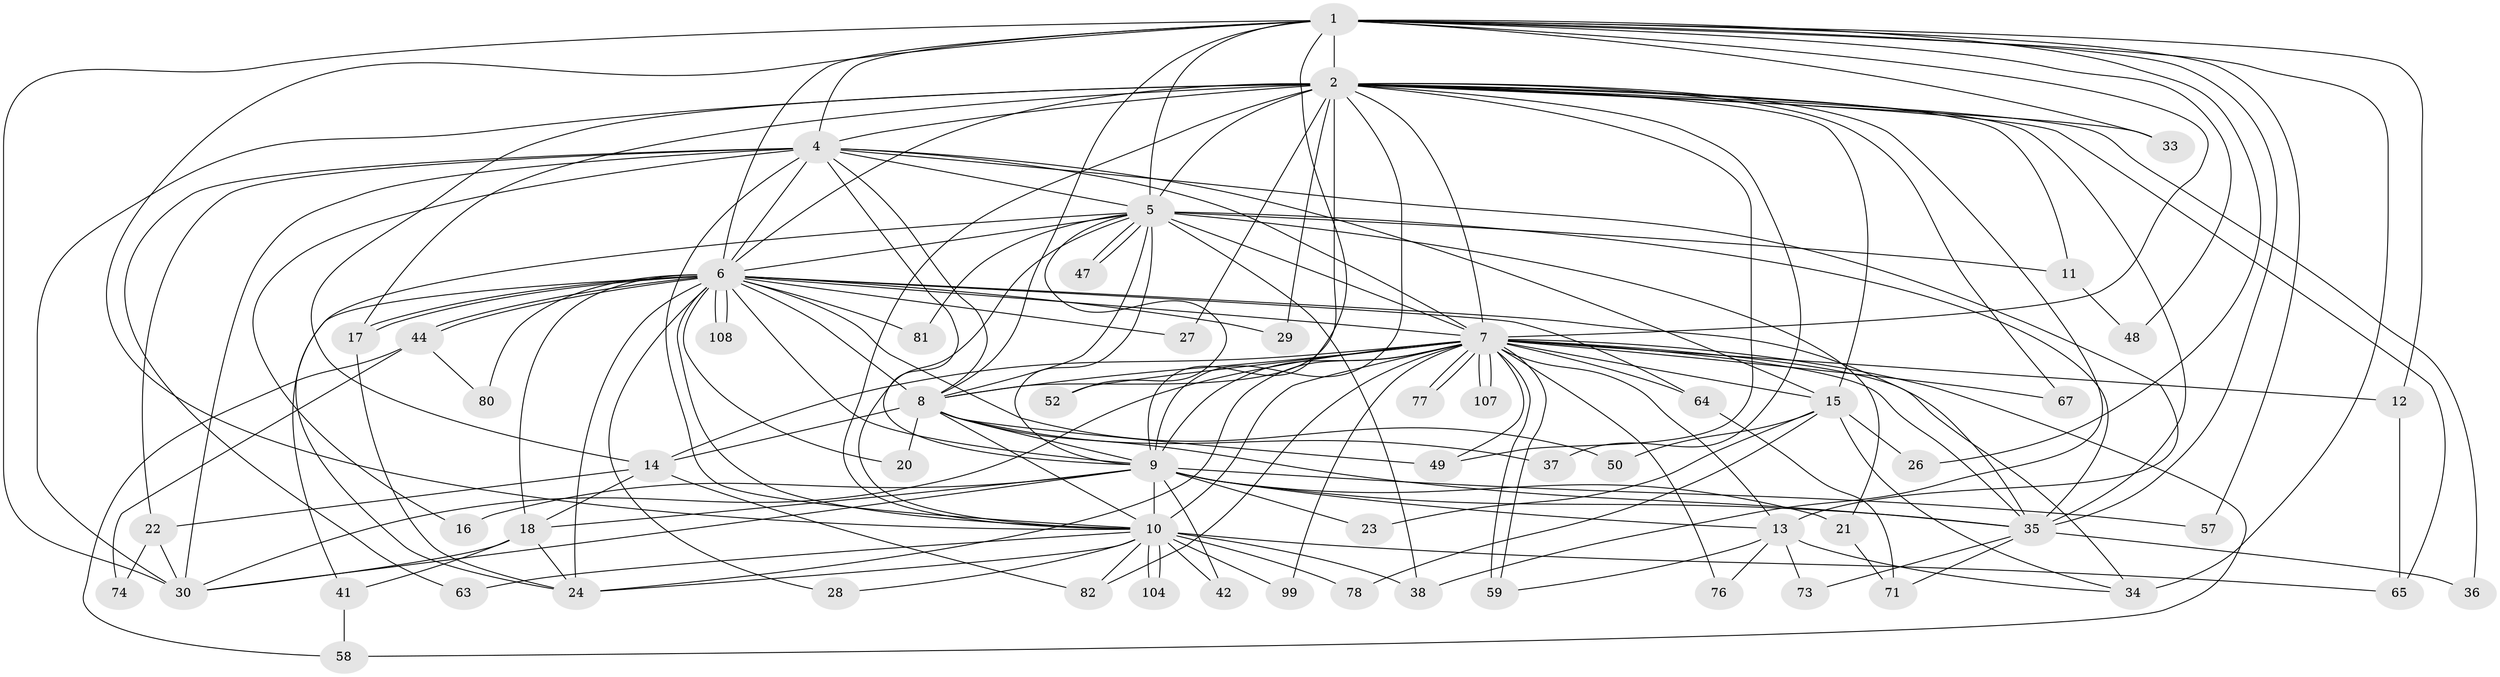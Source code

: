 // original degree distribution, {20: 0.00819672131147541, 22: 0.00819672131147541, 24: 0.00819672131147541, 18: 0.00819672131147541, 23: 0.01639344262295082, 29: 0.00819672131147541, 35: 0.00819672131147541, 15: 0.00819672131147541, 25: 0.00819672131147541, 3: 0.18032786885245902, 7: 0.01639344262295082, 5: 0.040983606557377046, 9: 0.00819672131147541, 2: 0.5737704918032787, 4: 0.09016393442622951, 6: 0.00819672131147541}
// Generated by graph-tools (version 1.1) at 2025/14/03/09/25 04:14:07]
// undirected, 61 vertices, 168 edges
graph export_dot {
graph [start="1"]
  node [color=gray90,style=filled];
  1 [super="+46"];
  2 [super="+92+117+61+83+69+3+51"];
  4 [super="+55+122"];
  5 [super="+56"];
  6;
  7 [super="+25+45"];
  8;
  9 [super="+89+79+113+96+103+62+84"];
  10;
  11;
  12;
  13;
  14 [super="+19"];
  15 [super="+40"];
  16;
  17;
  18 [super="+32"];
  20;
  21;
  22;
  23;
  24 [super="+31+54+111"];
  26;
  27;
  28;
  29;
  30 [super="+93+119+72"];
  33;
  34 [super="+43+39"];
  35 [super="+68+53+60"];
  36;
  37;
  38 [super="+112+85"];
  41;
  42;
  44;
  47;
  48;
  49 [super="+87"];
  50;
  52;
  57;
  58 [super="+66"];
  59 [super="+109"];
  63;
  64;
  65 [super="+106"];
  67;
  71;
  73;
  74;
  76;
  77;
  78;
  80 [super="+91"];
  81;
  82 [super="+100"];
  99;
  104;
  107;
  108;
  1 -- 2 [weight=2];
  1 -- 4;
  1 -- 5 [weight=2];
  1 -- 6;
  1 -- 7;
  1 -- 8;
  1 -- 9;
  1 -- 10;
  1 -- 12;
  1 -- 26;
  1 -- 33;
  1 -- 34;
  1 -- 48;
  1 -- 57;
  1 -- 35;
  1 -- 30;
  2 -- 4 [weight=2];
  2 -- 5 [weight=5];
  2 -- 6 [weight=2];
  2 -- 7 [weight=4];
  2 -- 8 [weight=3];
  2 -- 9 [weight=4];
  2 -- 10 [weight=3];
  2 -- 27;
  2 -- 29;
  2 -- 33;
  2 -- 36;
  2 -- 37;
  2 -- 49 [weight=2];
  2 -- 17;
  2 -- 38 [weight=2];
  2 -- 65;
  2 -- 11;
  2 -- 14;
  2 -- 15;
  2 -- 30 [weight=3];
  2 -- 35;
  2 -- 67;
  4 -- 5;
  4 -- 6;
  4 -- 7 [weight=2];
  4 -- 8;
  4 -- 9 [weight=2];
  4 -- 10 [weight=2];
  4 -- 13;
  4 -- 15 [weight=2];
  4 -- 16;
  4 -- 22;
  4 -- 30;
  4 -- 63;
  5 -- 6;
  5 -- 7;
  5 -- 8;
  5 -- 9 [weight=2];
  5 -- 10;
  5 -- 11;
  5 -- 21;
  5 -- 38;
  5 -- 47;
  5 -- 47;
  5 -- 52;
  5 -- 81;
  5 -- 24;
  5 -- 35;
  6 -- 7;
  6 -- 8;
  6 -- 9 [weight=2];
  6 -- 10;
  6 -- 17;
  6 -- 17;
  6 -- 18;
  6 -- 20;
  6 -- 24;
  6 -- 27;
  6 -- 28;
  6 -- 29;
  6 -- 41;
  6 -- 44;
  6 -- 44;
  6 -- 50;
  6 -- 64;
  6 -- 80 [weight=2];
  6 -- 81;
  6 -- 108;
  6 -- 108;
  6 -- 35;
  7 -- 8;
  7 -- 9 [weight=3];
  7 -- 10;
  7 -- 12;
  7 -- 13;
  7 -- 34 [weight=2];
  7 -- 35;
  7 -- 49;
  7 -- 52;
  7 -- 59;
  7 -- 59;
  7 -- 64;
  7 -- 67;
  7 -- 76;
  7 -- 77;
  7 -- 77;
  7 -- 82;
  7 -- 99;
  7 -- 107;
  7 -- 107;
  7 -- 24 [weight=2];
  7 -- 58;
  7 -- 14;
  7 -- 30;
  7 -- 15;
  8 -- 9;
  8 -- 10;
  8 -- 20;
  8 -- 35;
  8 -- 37;
  8 -- 49;
  8 -- 14;
  9 -- 10;
  9 -- 16;
  9 -- 18;
  9 -- 21 [weight=2];
  9 -- 23;
  9 -- 42;
  9 -- 57;
  9 -- 30;
  9 -- 13;
  9 -- 35;
  10 -- 28;
  10 -- 38 [weight=2];
  10 -- 42;
  10 -- 63;
  10 -- 65;
  10 -- 78;
  10 -- 82;
  10 -- 99;
  10 -- 104;
  10 -- 104;
  10 -- 24;
  11 -- 48;
  12 -- 65;
  13 -- 73;
  13 -- 76;
  13 -- 34;
  13 -- 59;
  14 -- 82;
  14 -- 22;
  14 -- 18;
  15 -- 23;
  15 -- 26;
  15 -- 50;
  15 -- 78;
  15 -- 34;
  17 -- 24;
  18 -- 30;
  18 -- 41;
  18 -- 24;
  21 -- 71;
  22 -- 74;
  22 -- 30;
  35 -- 36;
  35 -- 71;
  35 -- 73;
  41 -- 58;
  44 -- 58;
  44 -- 74;
  44 -- 80;
  64 -- 71;
}

